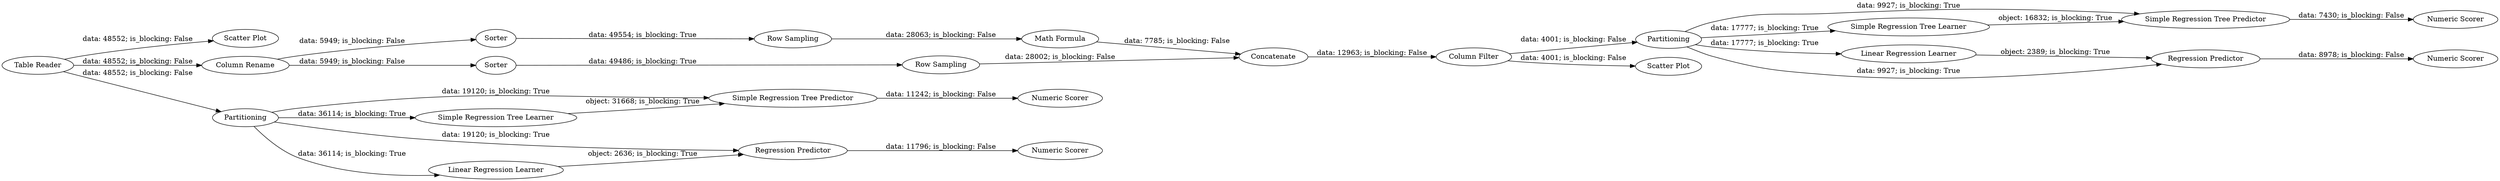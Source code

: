 digraph {
	"-872237745587266832_46" [label=Partitioning]
	"-872237745587266832_41" [label="Regression Predictor"]
	"-8075162851995460152_33" [label="Row Sampling"]
	"-8075162851995460152_32" [label="Row Sampling"]
	"-8075162851995460152_27" [label=Concatenate]
	"-872237745587266832_52" [label="Simple Regression Tree Predictor"]
	"-8075162851995460152_53" [label="Column Filter"]
	"-872237745587266832_38" [label="Scatter Plot"]
	"-872237745587266832_49" [label="Numeric Scorer"]
	"-872237745587266832_40" [label="Linear Regression Learner"]
	"-872237745587266832_43" [label="Simple Regression Tree Predictor"]
	"-872237745587266832_42" [label="Simple Regression Tree Learner"]
	"-872237745587266832_45" [label="Numeric Scorer"]
	"-872237745587266832_50" [label="Regression Predictor"]
	"-872237745587266832_47" [label="Simple Regression Tree Learner"]
	"-8075162851995460152_28" [label="Column Rename"]
	"-872237745587266832_44" [label="Numeric Scorer"]
	"-8075162851995460152_30" [label=Sorter]
	"-8075162851995460152_35" [label="Math Formula"]
	"-8075162851995460152_31" [label=Sorter]
	"-872237745587266832_48" [label="Numeric Scorer"]
	"-872237745587266832_39" [label=Partitioning]
	"-872237745587266832_57" [label="Table Reader"]
	"-872237745587266832_51" [label="Linear Regression Learner"]
	"-872237745587266832_56" [label="Scatter Plot"]
	"-872237745587266832_46" -> "-872237745587266832_51" [label="data: 17777; is_blocking: True"]
	"-8075162851995460152_28" -> "-8075162851995460152_30" [label="data: 5949; is_blocking: False"]
	"-872237745587266832_39" -> "-872237745587266832_40" [label="data: 36114; is_blocking: True"]
	"-872237745587266832_50" -> "-872237745587266832_48" [label="data: 8978; is_blocking: False"]
	"-872237745587266832_41" -> "-872237745587266832_45" [label="data: 11796; is_blocking: False"]
	"-872237745587266832_57" -> "-8075162851995460152_28" [label="data: 48552; is_blocking: False"]
	"-8075162851995460152_53" -> "-872237745587266832_46" [label="data: 4001; is_blocking: False"]
	"-872237745587266832_51" -> "-872237745587266832_50" [label="object: 2389; is_blocking: True"]
	"-872237745587266832_57" -> "-872237745587266832_39" [label="data: 48552; is_blocking: False"]
	"-872237745587266832_46" -> "-872237745587266832_50" [label="data: 9927; is_blocking: True"]
	"-872237745587266832_46" -> "-872237745587266832_52" [label="data: 9927; is_blocking: True"]
	"-872237745587266832_52" -> "-872237745587266832_49" [label="data: 7430; is_blocking: False"]
	"-8075162851995460152_30" -> "-8075162851995460152_32" [label="data: 49554; is_blocking: True"]
	"-8075162851995460152_53" -> "-872237745587266832_56" [label="data: 4001; is_blocking: False"]
	"-872237745587266832_39" -> "-872237745587266832_41" [label="data: 19120; is_blocking: True"]
	"-872237745587266832_43" -> "-872237745587266832_44" [label="data: 11242; is_blocking: False"]
	"-872237745587266832_42" -> "-872237745587266832_43" [label="object: 31668; is_blocking: True"]
	"-8075162851995460152_28" -> "-8075162851995460152_31" [label="data: 5949; is_blocking: False"]
	"-872237745587266832_39" -> "-872237745587266832_42" [label="data: 36114; is_blocking: True"]
	"-8075162851995460152_31" -> "-8075162851995460152_33" [label="data: 49486; is_blocking: True"]
	"-8075162851995460152_27" -> "-8075162851995460152_53" [label="data: 12963; is_blocking: False"]
	"-8075162851995460152_33" -> "-8075162851995460152_27" [label="data: 28002; is_blocking: False"]
	"-8075162851995460152_35" -> "-8075162851995460152_27" [label="data: 7785; is_blocking: False"]
	"-872237745587266832_46" -> "-872237745587266832_47" [label="data: 17777; is_blocking: True"]
	"-872237745587266832_39" -> "-872237745587266832_43" [label="data: 19120; is_blocking: True"]
	"-872237745587266832_47" -> "-872237745587266832_52" [label="object: 16832; is_blocking: True"]
	"-872237745587266832_57" -> "-872237745587266832_38" [label="data: 48552; is_blocking: False"]
	"-872237745587266832_40" -> "-872237745587266832_41" [label="object: 2636; is_blocking: True"]
	"-8075162851995460152_32" -> "-8075162851995460152_35" [label="data: 28063; is_blocking: False"]
	rankdir=LR
}
